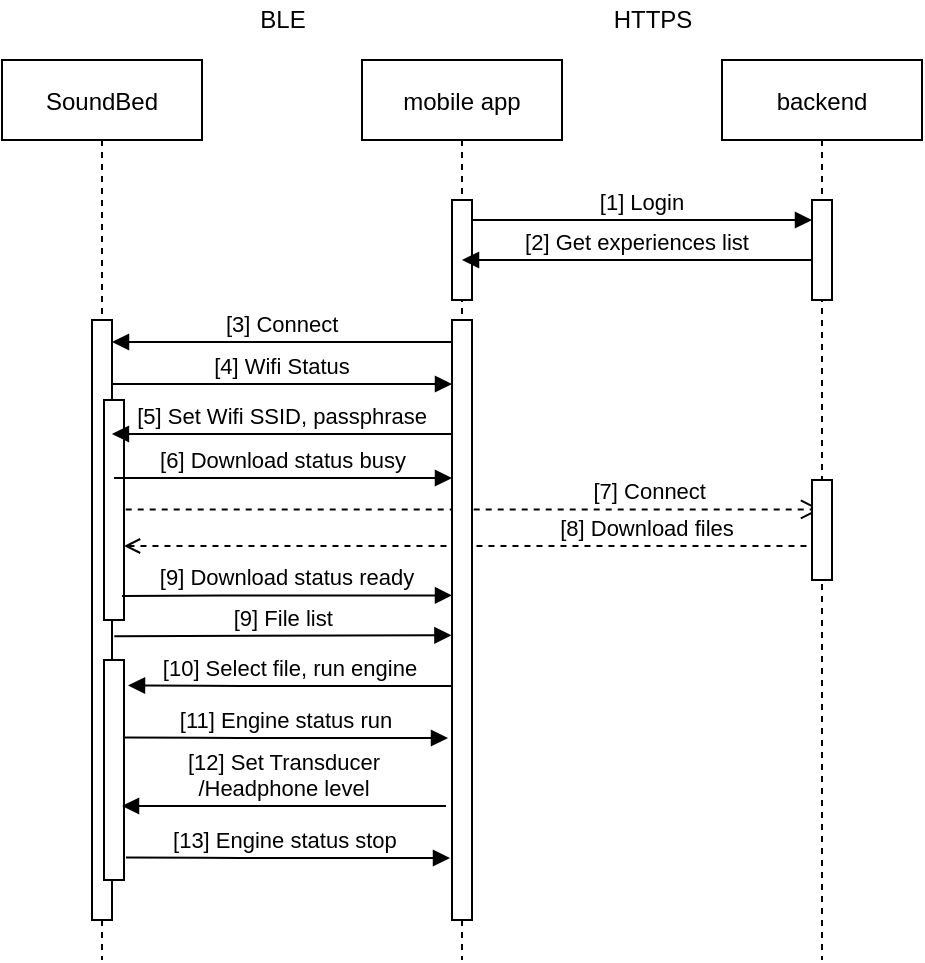 <mxfile version="15.4.3" type="github">
  <diagram id="kgpKYQtTHZ0yAKxKKP6v" name="Page-1">
    <mxGraphModel dx="1351" dy="796" grid="1" gridSize="10" guides="1" tooltips="1" connect="1" arrows="1" fold="1" page="1" pageScale="1" pageWidth="850" pageHeight="1100" math="0" shadow="0">
      <root>
        <mxCell id="0" />
        <mxCell id="1" parent="0" />
        <mxCell id="3nuBFxr9cyL0pnOWT2aG-1" value="SoundBed" style="shape=umlLifeline;perimeter=lifelinePerimeter;container=1;collapsible=0;recursiveResize=0;rounded=0;shadow=0;strokeWidth=1;" parent="1" vertex="1">
          <mxGeometry x="120" y="80" width="100" height="450" as="geometry" />
        </mxCell>
        <mxCell id="3nuBFxr9cyL0pnOWT2aG-2" value="" style="points=[];perimeter=orthogonalPerimeter;rounded=0;shadow=0;strokeWidth=1;" parent="3nuBFxr9cyL0pnOWT2aG-1" vertex="1">
          <mxGeometry x="45" y="130" width="10" height="300" as="geometry" />
        </mxCell>
        <mxCell id="3nuBFxr9cyL0pnOWT2aG-4" value="" style="points=[];perimeter=orthogonalPerimeter;rounded=0;shadow=0;strokeWidth=1;" parent="3nuBFxr9cyL0pnOWT2aG-1" vertex="1">
          <mxGeometry x="51" y="170" width="10" height="110" as="geometry" />
        </mxCell>
        <mxCell id="mSHM3rSZIaVfhfoSQy07-32" value="" style="points=[];perimeter=orthogonalPerimeter;rounded=0;shadow=0;strokeWidth=1;" vertex="1" parent="3nuBFxr9cyL0pnOWT2aG-1">
          <mxGeometry x="51" y="300" width="10" height="110" as="geometry" />
        </mxCell>
        <mxCell id="3nuBFxr9cyL0pnOWT2aG-5" value="mobile app" style="shape=umlLifeline;perimeter=lifelinePerimeter;container=1;collapsible=0;recursiveResize=0;rounded=0;shadow=0;strokeWidth=1;" parent="1" vertex="1">
          <mxGeometry x="300" y="80" width="100" height="450" as="geometry" />
        </mxCell>
        <mxCell id="3nuBFxr9cyL0pnOWT2aG-6" value="" style="points=[];perimeter=orthogonalPerimeter;rounded=0;shadow=0;strokeWidth=1;" parent="3nuBFxr9cyL0pnOWT2aG-5" vertex="1">
          <mxGeometry x="45" y="70" width="10" height="50" as="geometry" />
        </mxCell>
        <mxCell id="mSHM3rSZIaVfhfoSQy07-29" value="[8] Download files" style="verticalAlign=bottom;endArrow=none;dashed=1;endSize=8;shadow=0;strokeWidth=1;entryX=0.481;entryY=0.391;entryDx=0;entryDy=0;entryPerimeter=0;startArrow=open;startFill=0;endFill=0;" edge="1" parent="3nuBFxr9cyL0pnOWT2aG-5">
          <mxGeometry x="0.507" relative="1" as="geometry">
            <mxPoint x="228.1" y="242.96" as="targetPoint" />
            <mxPoint x="-119" y="243" as="sourcePoint" />
            <mxPoint as="offset" />
          </mxGeometry>
        </mxCell>
        <mxCell id="3nuBFxr9cyL0pnOWT2aG-10" value="[7] Connect" style="verticalAlign=bottom;endArrow=open;dashed=1;endSize=8;shadow=0;strokeWidth=1;exitX=1.086;exitY=0.443;exitDx=0;exitDy=0;exitPerimeter=0;" parent="1" edge="1">
          <mxGeometry x="0.507" relative="1" as="geometry">
            <mxPoint x="529.5" y="304.73" as="targetPoint" />
            <mxPoint x="181.86" y="304.73" as="sourcePoint" />
            <mxPoint as="offset" />
          </mxGeometry>
        </mxCell>
        <mxCell id="mSHM3rSZIaVfhfoSQy07-2" value="backend" style="shape=umlLifeline;perimeter=lifelinePerimeter;container=1;collapsible=0;recursiveResize=0;rounded=0;shadow=0;strokeWidth=1;" vertex="1" parent="1">
          <mxGeometry x="480" y="80" width="100" height="450" as="geometry" />
        </mxCell>
        <mxCell id="mSHM3rSZIaVfhfoSQy07-3" value="" style="points=[];perimeter=orthogonalPerimeter;rounded=0;shadow=0;strokeWidth=1;" vertex="1" parent="mSHM3rSZIaVfhfoSQy07-2">
          <mxGeometry x="45" y="70" width="10" height="50" as="geometry" />
        </mxCell>
        <mxCell id="mSHM3rSZIaVfhfoSQy07-4" value="[1] Login" style="verticalAlign=bottom;endArrow=block;entryX=0;entryY=0;shadow=0;strokeWidth=1;" edge="1" parent="mSHM3rSZIaVfhfoSQy07-2">
          <mxGeometry relative="1" as="geometry">
            <mxPoint x="-125" y="80.0" as="sourcePoint" />
            <mxPoint x="45" y="80.0" as="targetPoint" />
          </mxGeometry>
        </mxCell>
        <mxCell id="mSHM3rSZIaVfhfoSQy07-27" value="" style="points=[];perimeter=orthogonalPerimeter;rounded=0;shadow=0;strokeWidth=1;" vertex="1" parent="mSHM3rSZIaVfhfoSQy07-2">
          <mxGeometry x="45" y="210" width="10" height="50" as="geometry" />
        </mxCell>
        <mxCell id="mSHM3rSZIaVfhfoSQy07-6" value="[2] Get experiences list" style="verticalAlign=bottom;endArrow=block;shadow=0;strokeWidth=1;" edge="1" parent="1" source="mSHM3rSZIaVfhfoSQy07-3" target="3nuBFxr9cyL0pnOWT2aG-5">
          <mxGeometry relative="1" as="geometry">
            <mxPoint x="365" y="170.0" as="sourcePoint" />
            <mxPoint x="535" y="170.0" as="targetPoint" />
            <Array as="points">
              <mxPoint x="410" y="180" />
            </Array>
          </mxGeometry>
        </mxCell>
        <mxCell id="mSHM3rSZIaVfhfoSQy07-10" value="BLE" style="text;html=1;align=center;verticalAlign=middle;resizable=0;points=[];autosize=1;strokeColor=none;fillColor=none;" vertex="1" parent="1">
          <mxGeometry x="240" y="50" width="40" height="20" as="geometry" />
        </mxCell>
        <mxCell id="mSHM3rSZIaVfhfoSQy07-11" value="HTTPS" style="text;html=1;align=center;verticalAlign=middle;resizable=0;points=[];autosize=1;strokeColor=none;fillColor=none;" vertex="1" parent="1">
          <mxGeometry x="420" y="50" width="50" height="20" as="geometry" />
        </mxCell>
        <mxCell id="mSHM3rSZIaVfhfoSQy07-12" value="[10] Select file, run engine" style="verticalAlign=bottom;endArrow=block;shadow=0;strokeWidth=1;entryX=1.2;entryY=0.07;entryDx=0;entryDy=0;entryPerimeter=0;" edge="1" parent="1">
          <mxGeometry relative="1" as="geometry">
            <mxPoint x="345" y="393" as="sourcePoint" />
            <mxPoint x="183" y="392.7" as="targetPoint" />
            <Array as="points">
              <mxPoint x="230.07" y="393" />
            </Array>
          </mxGeometry>
        </mxCell>
        <mxCell id="mSHM3rSZIaVfhfoSQy07-13" value="[12] Set Transducer&#xa;/Headphone level" style="verticalAlign=bottom;endArrow=block;shadow=0;strokeWidth=1;startArrow=none;" edge="1" parent="1">
          <mxGeometry relative="1" as="geometry">
            <mxPoint x="342" y="453" as="sourcePoint" />
            <mxPoint x="180" y="453" as="targetPoint" />
            <Array as="points" />
          </mxGeometry>
        </mxCell>
        <mxCell id="mSHM3rSZIaVfhfoSQy07-23" value="[3] Connect" style="verticalAlign=bottom;endArrow=block;shadow=0;strokeWidth=1;" edge="1" parent="1">
          <mxGeometry relative="1" as="geometry">
            <mxPoint x="345.07" y="221" as="sourcePoint" />
            <mxPoint x="175" y="221" as="targetPoint" />
            <Array as="points">
              <mxPoint x="230.07" y="221" />
            </Array>
          </mxGeometry>
        </mxCell>
        <mxCell id="mSHM3rSZIaVfhfoSQy07-7" value="" style="points=[];perimeter=orthogonalPerimeter;rounded=0;shadow=0;strokeWidth=1;" vertex="1" parent="1">
          <mxGeometry x="345" y="210" width="10" height="300" as="geometry" />
        </mxCell>
        <mxCell id="mSHM3rSZIaVfhfoSQy07-25" value="[4] Wifi Status" style="verticalAlign=bottom;endArrow=none;shadow=0;strokeWidth=1;endFill=0;startArrow=block;startFill=1;" edge="1" parent="1">
          <mxGeometry relative="1" as="geometry">
            <mxPoint x="345.0" y="242" as="sourcePoint" />
            <mxPoint x="174.93" y="242" as="targetPoint" />
            <Array as="points">
              <mxPoint x="230" y="242" />
            </Array>
          </mxGeometry>
        </mxCell>
        <mxCell id="mSHM3rSZIaVfhfoSQy07-26" value="[5] Set Wifi SSID, passphrase" style="verticalAlign=bottom;endArrow=block;shadow=0;strokeWidth=1;endFill=1;startArrow=none;startFill=0;" edge="1" parent="1">
          <mxGeometry relative="1" as="geometry">
            <mxPoint x="345.03" y="267" as="sourcePoint" />
            <mxPoint x="174.96" y="267" as="targetPoint" />
            <Array as="points">
              <mxPoint x="230.03" y="267" />
            </Array>
          </mxGeometry>
        </mxCell>
        <mxCell id="mSHM3rSZIaVfhfoSQy07-30" value="[6] Download status busy" style="verticalAlign=bottom;endArrow=none;shadow=0;strokeWidth=1;endFill=0;startArrow=block;startFill=1;" edge="1" parent="1">
          <mxGeometry relative="1" as="geometry">
            <mxPoint x="345" y="289" as="sourcePoint" />
            <mxPoint x="176" y="289" as="targetPoint" />
            <Array as="points">
              <mxPoint x="240.03" y="289" />
            </Array>
          </mxGeometry>
        </mxCell>
        <mxCell id="mSHM3rSZIaVfhfoSQy07-31" value="[9] Download status ready" style="verticalAlign=bottom;endArrow=none;shadow=0;strokeWidth=1;endFill=0;startArrow=block;startFill=1;" edge="1" parent="1">
          <mxGeometry relative="1" as="geometry">
            <mxPoint x="345" y="347.71" as="sourcePoint" />
            <mxPoint x="180" y="348" as="targetPoint" />
            <Array as="points">
              <mxPoint x="240.03" y="347.71" />
            </Array>
          </mxGeometry>
        </mxCell>
        <mxCell id="mSHM3rSZIaVfhfoSQy07-9" value="[9] File list" style="verticalAlign=bottom;endArrow=block;shadow=0;strokeWidth=1;exitX=1.114;exitY=0.614;exitDx=0;exitDy=0;exitPerimeter=0;entryX=-0.029;entryY=0.612;entryDx=0;entryDy=0;entryPerimeter=0;" edge="1" parent="1">
          <mxGeometry relative="1" as="geometry">
            <mxPoint x="176.14" y="368.08" as="sourcePoint" />
            <mxPoint x="344.71" y="367.64" as="targetPoint" />
          </mxGeometry>
        </mxCell>
        <mxCell id="mSHM3rSZIaVfhfoSQy07-34" value="[11] Engine status run" style="verticalAlign=bottom;endArrow=none;shadow=0;strokeWidth=1;entryX=1.2;entryY=0.07;entryDx=0;entryDy=0;entryPerimeter=0;startArrow=block;startFill=1;endFill=0;" edge="1" parent="1">
          <mxGeometry relative="1" as="geometry">
            <mxPoint x="343" y="419" as="sourcePoint" />
            <mxPoint x="181" y="418.7" as="targetPoint" />
            <Array as="points">
              <mxPoint x="228.07" y="419" />
            </Array>
          </mxGeometry>
        </mxCell>
        <mxCell id="mSHM3rSZIaVfhfoSQy07-35" value="[13] Engine status stop " style="verticalAlign=bottom;endArrow=none;shadow=0;strokeWidth=1;entryX=1.2;entryY=0.07;entryDx=0;entryDy=0;entryPerimeter=0;startArrow=block;startFill=1;endFill=0;" edge="1" parent="1">
          <mxGeometry relative="1" as="geometry">
            <mxPoint x="344" y="479" as="sourcePoint" />
            <mxPoint x="182" y="478.7" as="targetPoint" />
            <Array as="points">
              <mxPoint x="229.07" y="479" />
            </Array>
          </mxGeometry>
        </mxCell>
      </root>
    </mxGraphModel>
  </diagram>
</mxfile>
